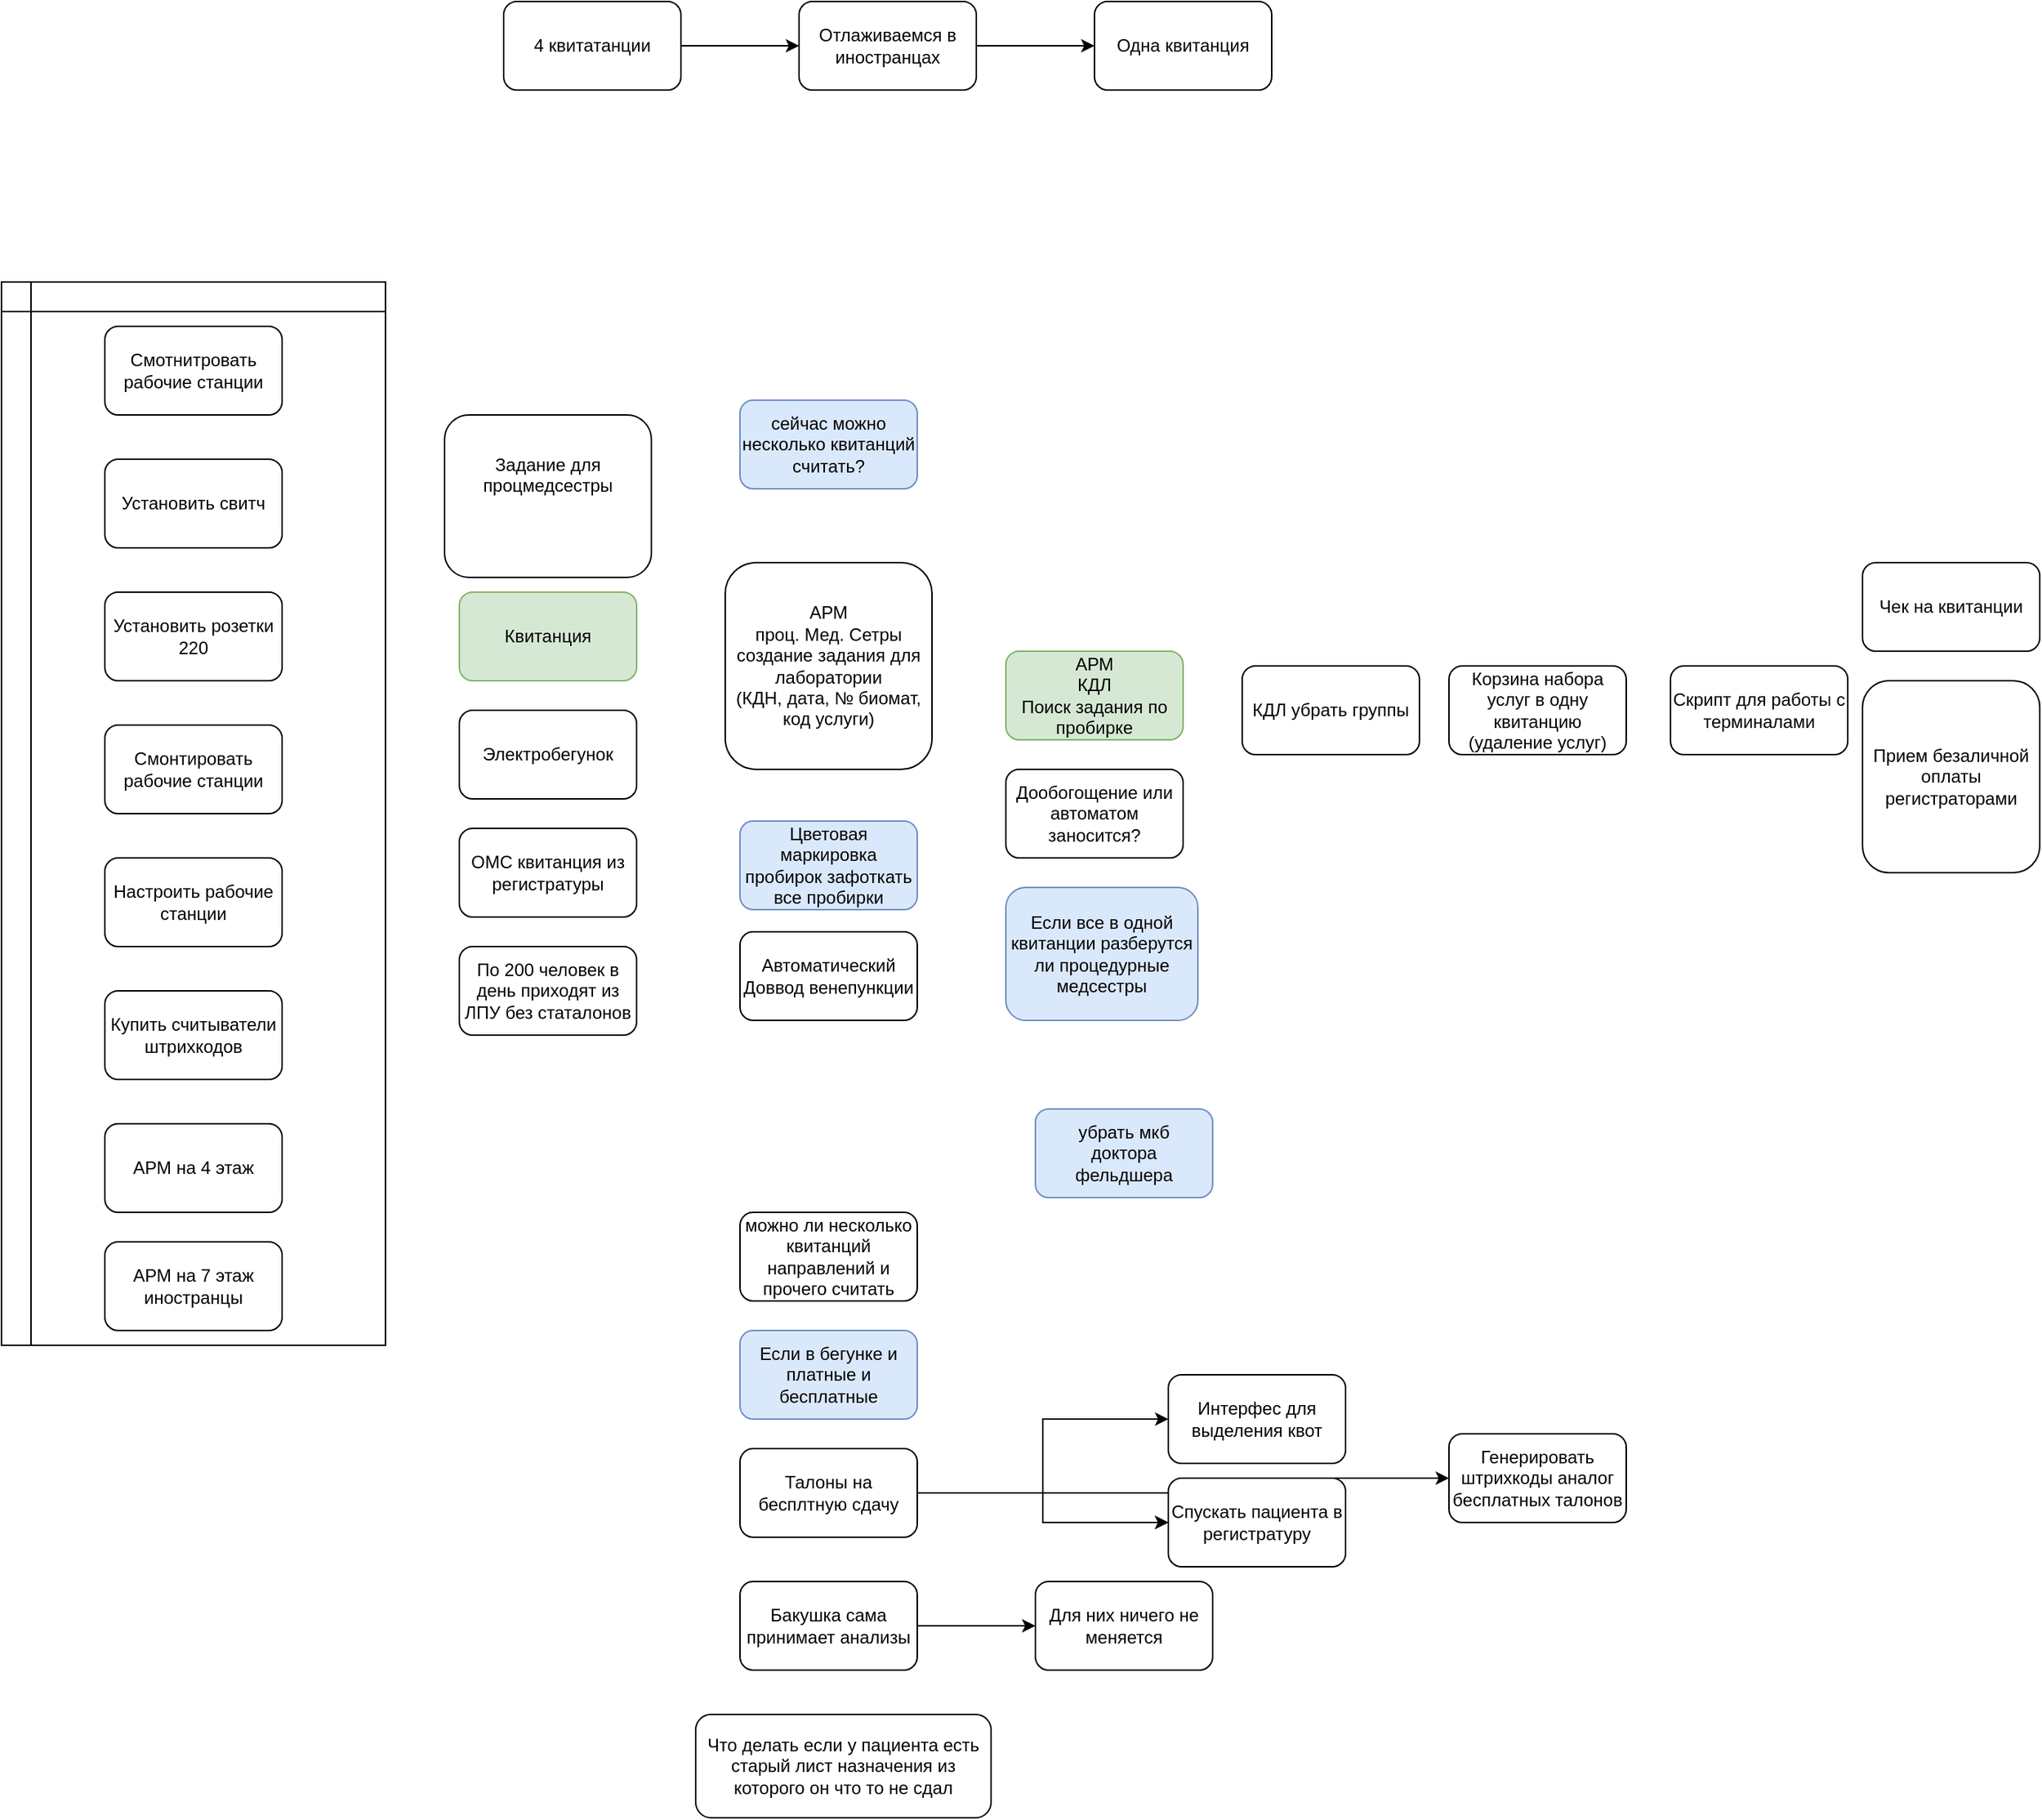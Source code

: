 <mxfile version="13.1.0" type="github"><diagram id="OuEiIhacXbpzbOQ_7pM1" name="Page-1"><mxGraphModel dx="2227" dy="1861" grid="1" gridSize="10" guides="1" tooltips="1" connect="1" arrows="1" fold="1" page="1" pageScale="1" pageWidth="827" pageHeight="1169" math="0" shadow="0"><root><mxCell id="0"/><mxCell id="1" parent="0"/><mxCell id="0yJL9jzbyPV8nH0zorDL-1" value="Чек на квитанции" style="rounded=1;whiteSpace=wrap;html=1;" parent="1" vertex="1"><mxGeometry x="940" y="280" width="120" height="60" as="geometry"/></mxCell><mxCell id="0yJL9jzbyPV8nH0zorDL-2" value="Корзина набора услуг в одну квитанцию&lt;br&gt;(удаление услуг)" style="rounded=1;whiteSpace=wrap;html=1;" parent="1" vertex="1"><mxGeometry x="660" y="350" width="120" height="60" as="geometry"/></mxCell><mxCell id="0yJL9jzbyPV8nH0zorDL-3" value="Прием безаличной оплаты регистраторами" style="rounded=1;whiteSpace=wrap;html=1;" parent="1" vertex="1"><mxGeometry x="940" y="360" width="120" height="130" as="geometry"/></mxCell><mxCell id="Kw4wVqmFdIb3cbrhwV6b-1" value="Скрипт для работы с терминалами" style="rounded=1;whiteSpace=wrap;html=1;" vertex="1" parent="1"><mxGeometry x="810" y="350" width="120" height="60" as="geometry"/></mxCell><mxCell id="Kw4wVqmFdIb3cbrhwV6b-4" value="Цветовая маркировка пробирок зафоткать все пробирки" style="rounded=1;whiteSpace=wrap;html=1;fillColor=#dae8fc;strokeColor=#6c8ebf;" vertex="1" parent="1"><mxGeometry x="180" y="455" width="120" height="60" as="geometry"/></mxCell><mxCell id="Kw4wVqmFdIb3cbrhwV6b-9" value="АРМ&lt;br&gt;проц. Мед. Сетры&lt;br&gt;создание задания для лаборатории&lt;br&gt;(КДН, дата, № биомат, код услуги)" style="rounded=1;whiteSpace=wrap;html=1;" vertex="1" parent="1"><mxGeometry x="170" y="280" width="140" height="140" as="geometry"/></mxCell><mxCell id="Kw4wVqmFdIb3cbrhwV6b-10" value="Задание для процмедсестры&lt;br&gt;&lt;br&gt;&lt;br&gt;" style="rounded=1;whiteSpace=wrap;html=1;" vertex="1" parent="1"><mxGeometry x="-20" y="180" width="140" height="110" as="geometry"/></mxCell><mxCell id="Kw4wVqmFdIb3cbrhwV6b-13" value="" style="shape=internalStorage;whiteSpace=wrap;html=1;backgroundOutline=1;" vertex="1" parent="1"><mxGeometry x="-320" y="90" width="260" height="720" as="geometry"/></mxCell><mxCell id="Kw4wVqmFdIb3cbrhwV6b-11" value="" style="group" vertex="1" connectable="0" parent="1"><mxGeometry x="-250" y="120" width="120" height="420" as="geometry"/></mxCell><mxCell id="Kw4wVqmFdIb3cbrhwV6b-2" value="Смотнитровать рабочие станции" style="rounded=1;whiteSpace=wrap;html=1;" vertex="1" parent="Kw4wVqmFdIb3cbrhwV6b-11"><mxGeometry width="120" height="60" as="geometry"/></mxCell><mxCell id="Kw4wVqmFdIb3cbrhwV6b-5" value="Установить свитч" style="rounded=1;whiteSpace=wrap;html=1;" vertex="1" parent="Kw4wVqmFdIb3cbrhwV6b-11"><mxGeometry y="90" width="120" height="60" as="geometry"/></mxCell><mxCell id="Kw4wVqmFdIb3cbrhwV6b-6" value="Установить розетки 220" style="rounded=1;whiteSpace=wrap;html=1;" vertex="1" parent="Kw4wVqmFdIb3cbrhwV6b-11"><mxGeometry y="180" width="120" height="60" as="geometry"/></mxCell><mxCell id="Kw4wVqmFdIb3cbrhwV6b-7" value="Смонтировать рабочие станции" style="rounded=1;whiteSpace=wrap;html=1;" vertex="1" parent="Kw4wVqmFdIb3cbrhwV6b-11"><mxGeometry y="270" width="120" height="60" as="geometry"/></mxCell><mxCell id="Kw4wVqmFdIb3cbrhwV6b-8" value="Настроить рабочие станции" style="rounded=1;whiteSpace=wrap;html=1;" vertex="1" parent="Kw4wVqmFdIb3cbrhwV6b-11"><mxGeometry y="360" width="120" height="60" as="geometry"/></mxCell><mxCell id="Kw4wVqmFdIb3cbrhwV6b-14" value="&lt;span&gt;Квитанция&lt;/span&gt;" style="rounded=1;whiteSpace=wrap;html=1;fillColor=#d5e8d4;strokeColor=#82b366;" vertex="1" parent="1"><mxGeometry x="-10" y="300" width="120" height="60" as="geometry"/></mxCell><mxCell id="Kw4wVqmFdIb3cbrhwV6b-17" value="&lt;span&gt;Электробегунок&lt;/span&gt;" style="rounded=1;whiteSpace=wrap;html=1;" vertex="1" parent="1"><mxGeometry x="-10" y="380" width="120" height="60" as="geometry"/></mxCell><mxCell id="Kw4wVqmFdIb3cbrhwV6b-18" value="&lt;span&gt;ОМС квитанция из регистратуры&lt;/span&gt;" style="rounded=1;whiteSpace=wrap;html=1;" vertex="1" parent="1"><mxGeometry x="-10" y="460" width="120" height="60" as="geometry"/></mxCell><mxCell id="Kw4wVqmFdIb3cbrhwV6b-20" value="АРМ&lt;br&gt;КДЛ&lt;br&gt;Поиск задания по пробирке" style="rounded=1;whiteSpace=wrap;html=1;fillColor=#d5e8d4;strokeColor=#82b366;" vertex="1" parent="1"><mxGeometry x="360" y="340" width="120" height="60" as="geometry"/></mxCell><mxCell id="Kw4wVqmFdIb3cbrhwV6b-21" value="Дообогощение или автоматом заносится?" style="rounded=1;whiteSpace=wrap;html=1;" vertex="1" parent="1"><mxGeometry x="360" y="420" width="120" height="60" as="geometry"/></mxCell><mxCell id="Kw4wVqmFdIb3cbrhwV6b-22" value="КДЛ убрать группы" style="rounded=1;whiteSpace=wrap;html=1;" vertex="1" parent="1"><mxGeometry x="520" y="350" width="120" height="60" as="geometry"/></mxCell><mxCell id="Kw4wVqmFdIb3cbrhwV6b-23" value="Если все в одной квитанции разберутся ли процедурные медсестры" style="rounded=1;whiteSpace=wrap;html=1;fillColor=#dae8fc;strokeColor=#6c8ebf;" vertex="1" parent="1"><mxGeometry x="360" y="500" width="130" height="90" as="geometry"/></mxCell><mxCell id="Kw4wVqmFdIb3cbrhwV6b-24" value="Автоматический &lt;br&gt;Доввод венепункции" style="rounded=1;whiteSpace=wrap;html=1;" vertex="1" parent="1"><mxGeometry x="180" y="530" width="120" height="60" as="geometry"/></mxCell><mxCell id="Kw4wVqmFdIb3cbrhwV6b-25" value="Купить считыватели штрихкодов" style="rounded=1;whiteSpace=wrap;html=1;" vertex="1" parent="1"><mxGeometry x="-250" y="570" width="120" height="60" as="geometry"/></mxCell><mxCell id="Kw4wVqmFdIb3cbrhwV6b-26" value="сейчас можно несколько квитанций считать?" style="rounded=1;whiteSpace=wrap;html=1;fillColor=#dae8fc;strokeColor=#6c8ebf;" vertex="1" parent="1"><mxGeometry x="180" y="170" width="120" height="60" as="geometry"/></mxCell><mxCell id="Kw4wVqmFdIb3cbrhwV6b-27" value="убрать мкб&lt;br&gt;доктора&lt;br&gt;фельдшера" style="rounded=1;whiteSpace=wrap;html=1;fillColor=#dae8fc;strokeColor=#6c8ebf;" vertex="1" parent="1"><mxGeometry x="380" y="650" width="120" height="60" as="geometry"/></mxCell><mxCell id="Kw4wVqmFdIb3cbrhwV6b-28" value="можно ли несколько квитанций направлений и прочего считать" style="rounded=1;whiteSpace=wrap;html=1;" vertex="1" parent="1"><mxGeometry x="180" y="720" width="120" height="60" as="geometry"/></mxCell><mxCell id="Kw4wVqmFdIb3cbrhwV6b-29" value="АРМ на 4 этаж" style="rounded=1;whiteSpace=wrap;html=1;" vertex="1" parent="1"><mxGeometry x="-250" y="660" width="120" height="60" as="geometry"/></mxCell><mxCell id="Kw4wVqmFdIb3cbrhwV6b-30" value="АРМ на 7 этаж иностранцы" style="rounded=1;whiteSpace=wrap;html=1;" vertex="1" parent="1"><mxGeometry x="-250" y="740" width="120" height="60" as="geometry"/></mxCell><mxCell id="Kw4wVqmFdIb3cbrhwV6b-31" value="Если в бегунке и платные и бесплатные" style="rounded=1;whiteSpace=wrap;html=1;fillColor=#dae8fc;strokeColor=#6c8ebf;" vertex="1" parent="1"><mxGeometry x="180" y="800" width="120" height="60" as="geometry"/></mxCell><mxCell id="Kw4wVqmFdIb3cbrhwV6b-34" value="" style="edgeStyle=orthogonalEdgeStyle;rounded=0;orthogonalLoop=1;jettySize=auto;html=1;" edge="1" parent="1" source="Kw4wVqmFdIb3cbrhwV6b-32" target="Kw4wVqmFdIb3cbrhwV6b-33"><mxGeometry relative="1" as="geometry"/></mxCell><mxCell id="Kw4wVqmFdIb3cbrhwV6b-45" value="" style="edgeStyle=orthogonalEdgeStyle;rounded=0;orthogonalLoop=1;jettySize=auto;html=1;" edge="1" parent="1" source="Kw4wVqmFdIb3cbrhwV6b-32" target="Kw4wVqmFdIb3cbrhwV6b-33"><mxGeometry relative="1" as="geometry"/></mxCell><mxCell id="Kw4wVqmFdIb3cbrhwV6b-48" value="" style="edgeStyle=orthogonalEdgeStyle;rounded=0;orthogonalLoop=1;jettySize=auto;html=1;" edge="1" parent="1" source="Kw4wVqmFdIb3cbrhwV6b-32" target="Kw4wVqmFdIb3cbrhwV6b-47"><mxGeometry relative="1" as="geometry"/></mxCell><mxCell id="Kw4wVqmFdIb3cbrhwV6b-50" value="" style="edgeStyle=orthogonalEdgeStyle;rounded=0;orthogonalLoop=1;jettySize=auto;html=1;" edge="1" parent="1" source="Kw4wVqmFdIb3cbrhwV6b-32" target="Kw4wVqmFdIb3cbrhwV6b-49"><mxGeometry relative="1" as="geometry"/></mxCell><mxCell id="Kw4wVqmFdIb3cbrhwV6b-32" value="Талоны на бесплтную сдачу" style="rounded=1;whiteSpace=wrap;html=1;" vertex="1" parent="1"><mxGeometry x="180" y="880" width="120" height="60" as="geometry"/></mxCell><mxCell id="Kw4wVqmFdIb3cbrhwV6b-49" value="Генерировать штрихкоды аналог бесплатных талонов" style="rounded=1;whiteSpace=wrap;html=1;" vertex="1" parent="1"><mxGeometry x="660" y="870" width="120" height="60" as="geometry"/></mxCell><mxCell id="Kw4wVqmFdIb3cbrhwV6b-47" value="Интерфес для выделения квот" style="rounded=1;whiteSpace=wrap;html=1;" vertex="1" parent="1"><mxGeometry x="470" y="830" width="120" height="60" as="geometry"/></mxCell><mxCell id="Kw4wVqmFdIb3cbrhwV6b-33" value="Спускать пациента в регистратуру" style="rounded=1;whiteSpace=wrap;html=1;" vertex="1" parent="1"><mxGeometry x="470" y="900" width="120" height="60" as="geometry"/></mxCell><mxCell id="Kw4wVqmFdIb3cbrhwV6b-37" value="" style="edgeStyle=orthogonalEdgeStyle;rounded=0;orthogonalLoop=1;jettySize=auto;html=1;" edge="1" parent="1" source="Kw4wVqmFdIb3cbrhwV6b-35" target="Kw4wVqmFdIb3cbrhwV6b-36"><mxGeometry relative="1" as="geometry"/></mxCell><mxCell id="Kw4wVqmFdIb3cbrhwV6b-35" value="Бакушка сама принимает анализы" style="rounded=1;whiteSpace=wrap;html=1;" vertex="1" parent="1"><mxGeometry x="180" y="970" width="120" height="60" as="geometry"/></mxCell><mxCell id="Kw4wVqmFdIb3cbrhwV6b-36" value="Для них ничего не меняется" style="rounded=1;whiteSpace=wrap;html=1;" vertex="1" parent="1"><mxGeometry x="380" y="970" width="120" height="60" as="geometry"/></mxCell><mxCell id="Kw4wVqmFdIb3cbrhwV6b-40" value="" style="edgeStyle=orthogonalEdgeStyle;rounded=0;orthogonalLoop=1;jettySize=auto;html=1;" edge="1" parent="1" source="Kw4wVqmFdIb3cbrhwV6b-38" target="Kw4wVqmFdIb3cbrhwV6b-39"><mxGeometry relative="1" as="geometry"/></mxCell><mxCell id="Kw4wVqmFdIb3cbrhwV6b-38" value="4 квитатанции" style="rounded=1;whiteSpace=wrap;html=1;" vertex="1" parent="1"><mxGeometry x="20" y="-100" width="120" height="60" as="geometry"/></mxCell><mxCell id="Kw4wVqmFdIb3cbrhwV6b-42" value="" style="edgeStyle=orthogonalEdgeStyle;rounded=0;orthogonalLoop=1;jettySize=auto;html=1;" edge="1" parent="1" source="Kw4wVqmFdIb3cbrhwV6b-39" target="Kw4wVqmFdIb3cbrhwV6b-41"><mxGeometry relative="1" as="geometry"/></mxCell><mxCell id="Kw4wVqmFdIb3cbrhwV6b-39" value="Отлаживаемся в иностранцах" style="rounded=1;whiteSpace=wrap;html=1;" vertex="1" parent="1"><mxGeometry x="220" y="-100" width="120" height="60" as="geometry"/></mxCell><mxCell id="Kw4wVqmFdIb3cbrhwV6b-41" value="Одна квитанция" style="rounded=1;whiteSpace=wrap;html=1;" vertex="1" parent="1"><mxGeometry x="420" y="-100" width="120" height="60" as="geometry"/></mxCell><mxCell id="Kw4wVqmFdIb3cbrhwV6b-43" value="Что делать если у пациента есть старый лист назначения из которого он что то не сдал" style="rounded=1;whiteSpace=wrap;html=1;" vertex="1" parent="1"><mxGeometry x="150" y="1060" width="200" height="70" as="geometry"/></mxCell><mxCell id="Kw4wVqmFdIb3cbrhwV6b-44" value="По 200 человек в день приходят из ЛПУ без статалонов" style="rounded=1;whiteSpace=wrap;html=1;" vertex="1" parent="1"><mxGeometry x="-10" y="540" width="120" height="60" as="geometry"/></mxCell></root></mxGraphModel></diagram></mxfile>